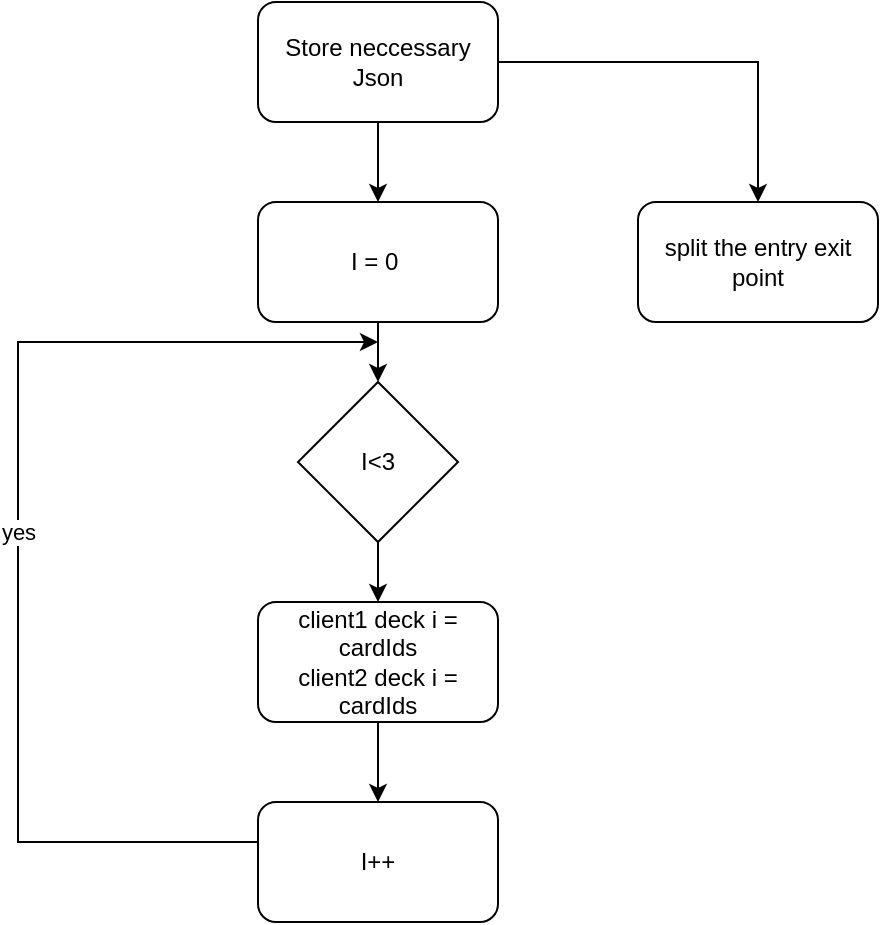 <mxfile version="17.2.5" type="github">
  <diagram id="0l4SorjJTBxCJO2c23fn" name="Page-1">
    <mxGraphModel dx="1038" dy="579" grid="1" gridSize="10" guides="1" tooltips="1" connect="1" arrows="1" fold="1" page="1" pageScale="1" pageWidth="850" pageHeight="1100" math="0" shadow="0">
      <root>
        <mxCell id="0" />
        <mxCell id="1" parent="0" />
        <mxCell id="gtDhDPGLx0RCa82Sfsb0-3" value="" style="edgeStyle=orthogonalEdgeStyle;rounded=0;orthogonalLoop=1;jettySize=auto;html=1;" edge="1" parent="1" source="gtDhDPGLx0RCa82Sfsb0-1" target="gtDhDPGLx0RCa82Sfsb0-2">
          <mxGeometry relative="1" as="geometry" />
        </mxCell>
        <mxCell id="gtDhDPGLx0RCa82Sfsb0-19" style="edgeStyle=orthogonalEdgeStyle;rounded=0;orthogonalLoop=1;jettySize=auto;html=1;" edge="1" parent="1" source="gtDhDPGLx0RCa82Sfsb0-1" target="gtDhDPGLx0RCa82Sfsb0-18">
          <mxGeometry relative="1" as="geometry" />
        </mxCell>
        <mxCell id="gtDhDPGLx0RCa82Sfsb0-1" value="Store neccessary Json" style="rounded=1;whiteSpace=wrap;html=1;" vertex="1" parent="1">
          <mxGeometry x="320" y="70" width="120" height="60" as="geometry" />
        </mxCell>
        <mxCell id="gtDhDPGLx0RCa82Sfsb0-7" value="" style="edgeStyle=orthogonalEdgeStyle;rounded=0;orthogonalLoop=1;jettySize=auto;html=1;" edge="1" parent="1" source="gtDhDPGLx0RCa82Sfsb0-2" target="gtDhDPGLx0RCa82Sfsb0-4">
          <mxGeometry relative="1" as="geometry" />
        </mxCell>
        <mxCell id="gtDhDPGLx0RCa82Sfsb0-2" value="I = 0&amp;nbsp;" style="rounded=1;whiteSpace=wrap;html=1;" vertex="1" parent="1">
          <mxGeometry x="320" y="170" width="120" height="60" as="geometry" />
        </mxCell>
        <mxCell id="gtDhDPGLx0RCa82Sfsb0-9" value="" style="edgeStyle=orthogonalEdgeStyle;rounded=0;orthogonalLoop=1;jettySize=auto;html=1;" edge="1" parent="1" source="gtDhDPGLx0RCa82Sfsb0-4" target="gtDhDPGLx0RCa82Sfsb0-8">
          <mxGeometry relative="1" as="geometry" />
        </mxCell>
        <mxCell id="gtDhDPGLx0RCa82Sfsb0-4" value="I&amp;lt;3" style="rhombus;whiteSpace=wrap;html=1;" vertex="1" parent="1">
          <mxGeometry x="340" y="260" width="80" height="80" as="geometry" />
        </mxCell>
        <mxCell id="gtDhDPGLx0RCa82Sfsb0-17" value="" style="edgeStyle=orthogonalEdgeStyle;rounded=0;orthogonalLoop=1;jettySize=auto;html=1;" edge="1" parent="1" source="gtDhDPGLx0RCa82Sfsb0-8" target="gtDhDPGLx0RCa82Sfsb0-10">
          <mxGeometry relative="1" as="geometry" />
        </mxCell>
        <mxCell id="gtDhDPGLx0RCa82Sfsb0-8" value="client1 deck i = cardIds&lt;br&gt;client2 deck i = cardIds" style="rounded=1;whiteSpace=wrap;html=1;" vertex="1" parent="1">
          <mxGeometry x="320" y="370" width="120" height="60" as="geometry" />
        </mxCell>
        <mxCell id="gtDhDPGLx0RCa82Sfsb0-10" value="I++" style="rounded=1;whiteSpace=wrap;html=1;" vertex="1" parent="1">
          <mxGeometry x="320" y="470" width="120" height="60" as="geometry" />
        </mxCell>
        <mxCell id="gtDhDPGLx0RCa82Sfsb0-16" value="yes" style="endArrow=classic;html=1;rounded=0;" edge="1" parent="1">
          <mxGeometry width="50" height="50" relative="1" as="geometry">
            <mxPoint x="320" y="490" as="sourcePoint" />
            <mxPoint x="380" y="240" as="targetPoint" />
            <Array as="points">
              <mxPoint x="200" y="490" />
              <mxPoint x="200" y="240" />
            </Array>
          </mxGeometry>
        </mxCell>
        <mxCell id="gtDhDPGLx0RCa82Sfsb0-18" value="split the entry exit point" style="rounded=1;whiteSpace=wrap;html=1;" vertex="1" parent="1">
          <mxGeometry x="510" y="170" width="120" height="60" as="geometry" />
        </mxCell>
      </root>
    </mxGraphModel>
  </diagram>
</mxfile>
